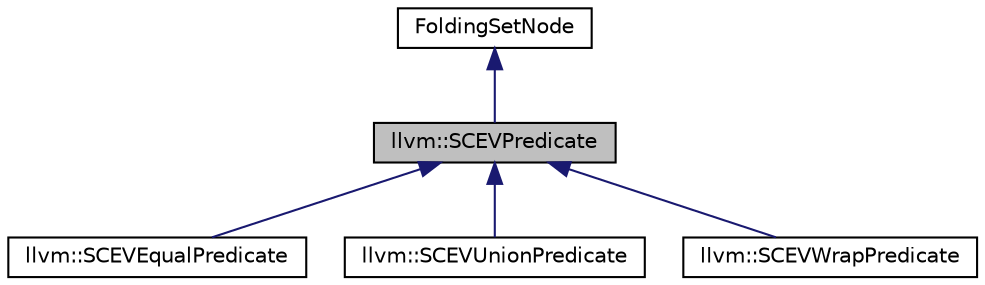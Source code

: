 digraph "llvm::SCEVPredicate"
{
 // LATEX_PDF_SIZE
  bgcolor="transparent";
  edge [fontname="Helvetica",fontsize="10",labelfontname="Helvetica",labelfontsize="10"];
  node [fontname="Helvetica",fontsize="10",shape="box"];
  Node1 [label="llvm::SCEVPredicate",height=0.2,width=0.4,color="black", fillcolor="grey75", style="filled", fontcolor="black",tooltip="This class represents an assumption made using SCEV expressions which can be checked at run-time."];
  Node2 -> Node1 [dir="back",color="midnightblue",fontsize="10",style="solid",fontname="Helvetica"];
  Node2 [label="FoldingSetNode",height=0.2,width=0.4,color="black",URL="$classllvm_1_1FoldingSetBase_1_1Node.html",tooltip="Node - This class is used to maintain the singly linked bucket list in a folding set."];
  Node1 -> Node3 [dir="back",color="midnightblue",fontsize="10",style="solid",fontname="Helvetica"];
  Node3 [label="llvm::SCEVEqualPredicate",height=0.2,width=0.4,color="black",URL="$classllvm_1_1SCEVEqualPredicate.html",tooltip="This class represents an assumption that two SCEV expressions are equal, and this can be checked at r..."];
  Node1 -> Node4 [dir="back",color="midnightblue",fontsize="10",style="solid",fontname="Helvetica"];
  Node4 [label="llvm::SCEVUnionPredicate",height=0.2,width=0.4,color="black",URL="$classllvm_1_1SCEVUnionPredicate.html",tooltip="This class represents a composition of other SCEV predicates, and is the class that most clients will..."];
  Node1 -> Node5 [dir="back",color="midnightblue",fontsize="10",style="solid",fontname="Helvetica"];
  Node5 [label="llvm::SCEVWrapPredicate",height=0.2,width=0.4,color="black",URL="$classllvm_1_1SCEVWrapPredicate.html",tooltip="This class represents an assumption made on an AddRec expression."];
}
